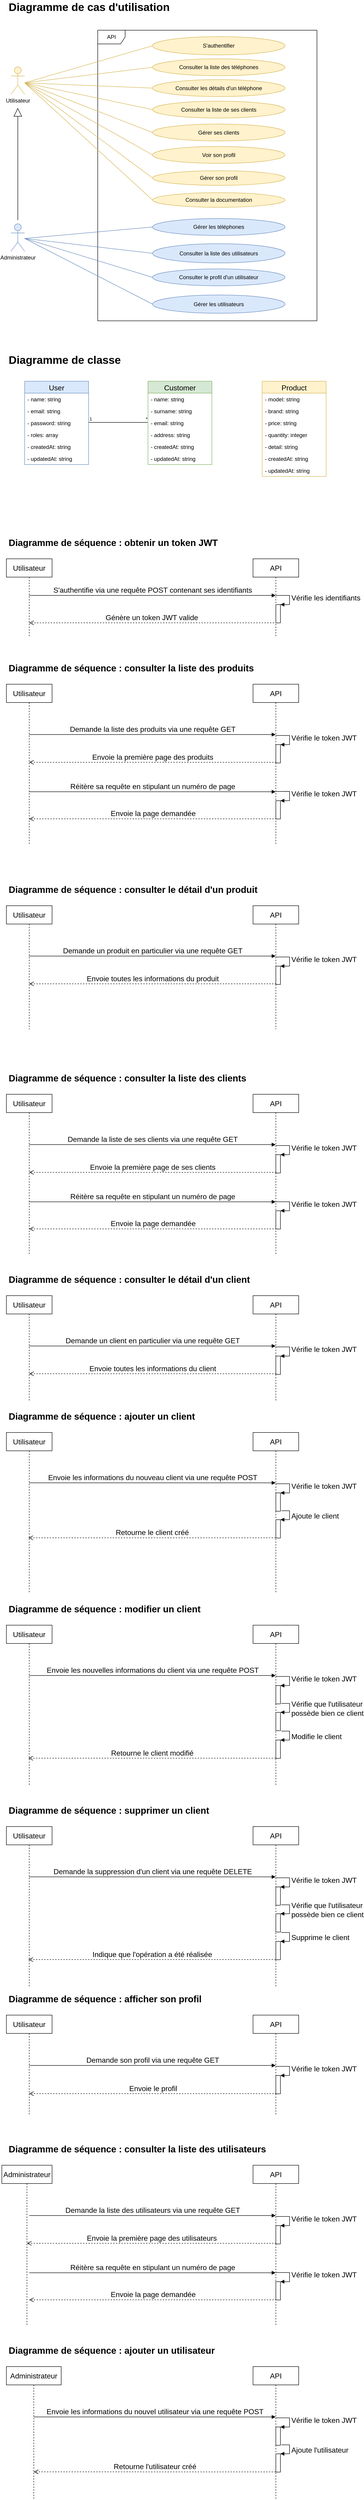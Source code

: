 <mxfile pages="1" version="11.2.5" type="device"><diagram id="GH7h3XxggNZ3jGu8rp9e" name="Page-1"><mxGraphModel dx="1038" dy="577" grid="1" gridSize="10" guides="1" tooltips="1" connect="1" arrows="1" fold="1" page="1" pageScale="1" pageWidth="827" pageHeight="1169" math="0" shadow="0"><root><mxCell id="0"/><mxCell id="1" parent="0"/><mxCell id="qzhswsMi0WDaQu0iYe4c-1" value="API" style="shape=umlFrame;whiteSpace=wrap;html=1;" parent="1" vertex="1"><mxGeometry x="240" y="85" width="480" height="635" as="geometry"/></mxCell><mxCell id="qzhswsMi0WDaQu0iYe4c-20" style="rounded=0;orthogonalLoop=1;jettySize=auto;html=1;entryX=0;entryY=0.5;entryDx=0;entryDy=0;endArrow=none;endFill=0;fillColor=#fff2cc;strokeColor=#d6b656;" parent="1" target="qzhswsMi0WDaQu0iYe4c-3" edge="1"><mxGeometry relative="1" as="geometry"><mxPoint x="190" y="185" as="targetPoint"/><mxPoint x="80" y="200" as="sourcePoint"/></mxGeometry></mxCell><mxCell id="qzhswsMi0WDaQu0iYe4c-2" value="Utilisateur" style="shape=umlActor;verticalLabelPosition=bottom;labelBackgroundColor=#ffffff;verticalAlign=top;html=1;fillColor=#fff2cc;strokeColor=#d6b656;" parent="1" vertex="1"><mxGeometry x="50" y="165" width="30" height="60" as="geometry"/></mxCell><mxCell id="qzhswsMi0WDaQu0iYe4c-3" value="Consulter la liste des téléphones" style="ellipse;whiteSpace=wrap;html=1;fillColor=#fff2cc;strokeColor=#d6b656;" parent="1" vertex="1"><mxGeometry x="360" y="147.5" width="290" height="37" as="geometry"/></mxCell><mxCell id="qzhswsMi0WDaQu0iYe4c-6" value="Consulter les détails d'un téléphone" style="ellipse;whiteSpace=wrap;html=1;fillColor=#fff2cc;strokeColor=#d6b656;" parent="1" vertex="1"><mxGeometry x="360" y="193" width="290" height="37" as="geometry"/></mxCell><mxCell id="qzhswsMi0WDaQu0iYe4c-7" value="Consulter la liste de ses clients" style="ellipse;whiteSpace=wrap;html=1;fillColor=#fff2cc;strokeColor=#d6b656;" parent="1" vertex="1"><mxGeometry x="360" y="240" width="290" height="37" as="geometry"/></mxCell><mxCell id="qzhswsMi0WDaQu0iYe4c-8" value="Gérer ses clients" style="ellipse;whiteSpace=wrap;html=1;fillColor=#fff2cc;strokeColor=#d6b656;" parent="1" vertex="1"><mxGeometry x="360" y="290" width="290" height="37" as="geometry"/></mxCell><mxCell id="qzhswsMi0WDaQu0iYe4c-11" value="Administrateur" style="shape=umlActor;verticalLabelPosition=bottom;labelBackgroundColor=#ffffff;verticalAlign=top;html=1;fillColor=#dae8fc;strokeColor=#6c8ebf;" parent="1" vertex="1"><mxGeometry x="50" y="508" width="30" height="60" as="geometry"/></mxCell><mxCell id="qzhswsMi0WDaQu0iYe4c-13" value="Consulter la liste des utilisateurs" style="ellipse;whiteSpace=wrap;html=1;fillColor=#dae8fc;strokeColor=#6c8ebf;" parent="1" vertex="1"><mxGeometry x="360" y="551.5" width="290" height="42" as="geometry"/></mxCell><mxCell id="qzhswsMi0WDaQu0iYe4c-14" value="Gérer les téléphones" style="ellipse;whiteSpace=wrap;html=1;fillColor=#dae8fc;strokeColor=#6c8ebf;" parent="1" vertex="1"><mxGeometry x="360" y="496.5" width="290" height="37" as="geometry"/></mxCell><mxCell id="qzhswsMi0WDaQu0iYe4c-15" value="&lt;div&gt;&lt;br&gt;&lt;/div&gt;" style="endArrow=block;endSize=16;endFill=0;html=1;" parent="1" edge="1"><mxGeometry width="160" relative="1" as="geometry"><mxPoint x="65" y="500" as="sourcePoint"/><mxPoint x="65" y="255" as="targetPoint"/></mxGeometry></mxCell><mxCell id="qzhswsMi0WDaQu0iYe4c-16" value="Gérer les utilisateurs" style="ellipse;whiteSpace=wrap;html=1;fillColor=#dae8fc;strokeColor=#6c8ebf;" parent="1" vertex="1"><mxGeometry x="360" y="663.5" width="290" height="40" as="geometry"/></mxCell><mxCell id="qzhswsMi0WDaQu0iYe4c-17" value="Consulter la documentation" style="ellipse;whiteSpace=wrap;html=1;fillColor=#fff2cc;strokeColor=#d6b656;" parent="1" vertex="1"><mxGeometry x="360" y="440" width="290" height="32" as="geometry"/></mxCell><mxCell id="qzhswsMi0WDaQu0iYe4c-18" value="Voir son profil" style="ellipse;whiteSpace=wrap;html=1;fillColor=#fff2cc;strokeColor=#d6b656;" parent="1" vertex="1"><mxGeometry x="360" y="339" width="290" height="37" as="geometry"/></mxCell><mxCell id="qzhswsMi0WDaQu0iYe4c-19" value="Consulter le profil d'un utilisateur" style="ellipse;whiteSpace=wrap;html=1;fillColor=#dae8fc;strokeColor=#6c8ebf;" parent="1" vertex="1"><mxGeometry x="360" y="606.5" width="290" height="37" as="geometry"/></mxCell><mxCell id="qzhswsMi0WDaQu0iYe4c-21" style="rounded=0;orthogonalLoop=1;jettySize=auto;html=1;entryX=0;entryY=0.5;entryDx=0;entryDy=0;endArrow=none;endFill=0;fillColor=#fff2cc;strokeColor=#d6b656;" parent="1" target="qzhswsMi0WDaQu0iYe4c-6" edge="1"><mxGeometry relative="1" as="geometry"><mxPoint x="370" y="150" as="targetPoint"/><mxPoint x="80" y="200" as="sourcePoint"/></mxGeometry></mxCell><mxCell id="qzhswsMi0WDaQu0iYe4c-22" style="rounded=0;orthogonalLoop=1;jettySize=auto;html=1;entryX=0;entryY=0.5;entryDx=0;entryDy=0;endArrow=none;endFill=0;fillColor=#fff2cc;strokeColor=#d6b656;" parent="1" target="qzhswsMi0WDaQu0iYe4c-7" edge="1"><mxGeometry relative="1" as="geometry"><mxPoint x="380" y="160" as="targetPoint"/><mxPoint x="80" y="200" as="sourcePoint"/></mxGeometry></mxCell><mxCell id="qzhswsMi0WDaQu0iYe4c-23" style="rounded=0;orthogonalLoop=1;jettySize=auto;html=1;entryX=0;entryY=0.5;entryDx=0;entryDy=0;endArrow=none;endFill=0;fillColor=#fff2cc;strokeColor=#d6b656;" parent="1" target="qzhswsMi0WDaQu0iYe4c-8" edge="1"><mxGeometry relative="1" as="geometry"><mxPoint x="390" y="170" as="targetPoint"/><mxPoint x="80" y="200" as="sourcePoint"/></mxGeometry></mxCell><mxCell id="qzhswsMi0WDaQu0iYe4c-24" style="rounded=0;orthogonalLoop=1;jettySize=auto;html=1;entryX=0;entryY=0.5;entryDx=0;entryDy=0;endArrow=none;endFill=0;fillColor=#fff2cc;strokeColor=#d6b656;" parent="1" target="qzhswsMi0WDaQu0iYe4c-18" edge="1"><mxGeometry relative="1" as="geometry"><mxPoint x="400" y="180" as="targetPoint"/><mxPoint x="80" y="200" as="sourcePoint"/></mxGeometry></mxCell><mxCell id="qzhswsMi0WDaQu0iYe4c-25" style="rounded=0;orthogonalLoop=1;jettySize=auto;html=1;entryX=0;entryY=0.5;entryDx=0;entryDy=0;endArrow=none;endFill=0;fillColor=#fff2cc;strokeColor=#d6b656;" parent="1" target="qzhswsMi0WDaQu0iYe4c-17" edge="1"><mxGeometry relative="1" as="geometry"><mxPoint x="410" y="190" as="targetPoint"/><mxPoint x="80" y="200" as="sourcePoint"/></mxGeometry></mxCell><mxCell id="qzhswsMi0WDaQu0iYe4c-26" style="rounded=0;orthogonalLoop=1;jettySize=auto;html=1;entryX=0;entryY=0.5;entryDx=0;entryDy=0;endArrow=none;endFill=0;fillColor=#dae8fc;strokeColor=#6c8ebf;" parent="1" target="qzhswsMi0WDaQu0iYe4c-14" edge="1"><mxGeometry relative="1" as="geometry"><mxPoint x="420" y="200" as="targetPoint"/><mxPoint x="80" y="540" as="sourcePoint"/></mxGeometry></mxCell><mxCell id="qzhswsMi0WDaQu0iYe4c-27" style="rounded=0;orthogonalLoop=1;jettySize=auto;html=1;entryX=0;entryY=0.5;entryDx=0;entryDy=0;endArrow=none;endFill=0;fillColor=#dae8fc;strokeColor=#6c8ebf;" parent="1" target="qzhswsMi0WDaQu0iYe4c-13" edge="1"><mxGeometry relative="1" as="geometry"><mxPoint x="370" y="460" as="targetPoint"/><mxPoint x="80" y="540" as="sourcePoint"/></mxGeometry></mxCell><mxCell id="qzhswsMi0WDaQu0iYe4c-28" style="rounded=0;orthogonalLoop=1;jettySize=auto;html=1;entryX=0;entryY=0.5;entryDx=0;entryDy=0;endArrow=none;endFill=0;fillColor=#dae8fc;strokeColor=#6c8ebf;" parent="1" target="qzhswsMi0WDaQu0iYe4c-19" edge="1"><mxGeometry relative="1" as="geometry"><mxPoint x="380" y="470" as="targetPoint"/><mxPoint x="80" y="540" as="sourcePoint"/></mxGeometry></mxCell><mxCell id="qzhswsMi0WDaQu0iYe4c-29" style="rounded=0;orthogonalLoop=1;jettySize=auto;html=1;entryX=0;entryY=0.5;entryDx=0;entryDy=0;endArrow=none;endFill=0;fillColor=#dae8fc;strokeColor=#6c8ebf;" parent="1" target="qzhswsMi0WDaQu0iYe4c-16" edge="1"><mxGeometry relative="1" as="geometry"><mxPoint x="390" y="480" as="targetPoint"/><mxPoint x="80" y="540" as="sourcePoint"/></mxGeometry></mxCell><mxCell id="qzhswsMi0WDaQu0iYe4c-30" value="Diagramme de cas d'utilisation" style="text;align=left;fontStyle=1;verticalAlign=middle;spacingLeft=3;spacingRight=3;strokeColor=none;rotatable=0;points=[[0,0.5],[1,0.5]];portConstraint=eastwest;fontSize=24;" parent="1" vertex="1"><mxGeometry x="40" y="19" width="540" height="26" as="geometry"/></mxCell><mxCell id="qzhswsMi0WDaQu0iYe4c-31" value="Diagramme de classe" style="text;align=left;fontStyle=1;verticalAlign=middle;spacingLeft=3;spacingRight=3;strokeColor=none;rotatable=0;points=[[0,0.5],[1,0.5]];portConstraint=eastwest;fontSize=24;" parent="1" vertex="1"><mxGeometry x="40" y="790" width="540" height="26" as="geometry"/></mxCell><mxCell id="qzhswsMi0WDaQu0iYe4c-32" value="User" style="swimlane;fontStyle=0;childLayout=stackLayout;horizontal=1;startSize=26;fillColor=#dae8fc;horizontalStack=0;resizeParent=1;resizeParentMax=0;resizeLast=0;collapsible=1;marginBottom=0;fontSize=16;align=center;strokeColor=#6c8ebf;" parent="1" vertex="1"><mxGeometry x="80" y="852" width="140" height="182" as="geometry"/></mxCell><mxCell id="qzhswsMi0WDaQu0iYe4c-33" value="- name: string" style="text;strokeColor=none;fillColor=none;align=left;verticalAlign=top;spacingLeft=4;spacingRight=4;overflow=hidden;rotatable=0;points=[[0,0.5],[1,0.5]];portConstraint=eastwest;" parent="qzhswsMi0WDaQu0iYe4c-32" vertex="1"><mxGeometry y="26" width="140" height="26" as="geometry"/></mxCell><mxCell id="qzhswsMi0WDaQu0iYe4c-34" value="- email: string" style="text;strokeColor=none;fillColor=none;align=left;verticalAlign=top;spacingLeft=4;spacingRight=4;overflow=hidden;rotatable=0;points=[[0,0.5],[1,0.5]];portConstraint=eastwest;" parent="qzhswsMi0WDaQu0iYe4c-32" vertex="1"><mxGeometry y="52" width="140" height="26" as="geometry"/></mxCell><mxCell id="qzhswsMi0WDaQu0iYe4c-35" value="- password: string" style="text;strokeColor=none;fillColor=none;align=left;verticalAlign=top;spacingLeft=4;spacingRight=4;overflow=hidden;rotatable=0;points=[[0,0.5],[1,0.5]];portConstraint=eastwest;" parent="qzhswsMi0WDaQu0iYe4c-32" vertex="1"><mxGeometry y="78" width="140" height="26" as="geometry"/></mxCell><mxCell id="qzhswsMi0WDaQu0iYe4c-37" value="- roles: array" style="text;strokeColor=none;fillColor=none;align=left;verticalAlign=top;spacingLeft=4;spacingRight=4;overflow=hidden;rotatable=0;points=[[0,0.5],[1,0.5]];portConstraint=eastwest;" parent="qzhswsMi0WDaQu0iYe4c-32" vertex="1"><mxGeometry y="104" width="140" height="26" as="geometry"/></mxCell><mxCell id="qzhswsMi0WDaQu0iYe4c-40" value="- createdAt: string" style="text;strokeColor=none;fillColor=none;align=left;verticalAlign=top;spacingLeft=4;spacingRight=4;overflow=hidden;rotatable=0;points=[[0,0.5],[1,0.5]];portConstraint=eastwest;" parent="qzhswsMi0WDaQu0iYe4c-32" vertex="1"><mxGeometry y="130" width="140" height="26" as="geometry"/></mxCell><mxCell id="qzhswsMi0WDaQu0iYe4c-38" value="- updatedAt: string" style="text;strokeColor=none;fillColor=none;align=left;verticalAlign=top;spacingLeft=4;spacingRight=4;overflow=hidden;rotatable=0;points=[[0,0.5],[1,0.5]];portConstraint=eastwest;" parent="qzhswsMi0WDaQu0iYe4c-32" vertex="1"><mxGeometry y="156" width="140" height="26" as="geometry"/></mxCell><mxCell id="qzhswsMi0WDaQu0iYe4c-41" value="Product" style="swimlane;fontStyle=0;childLayout=stackLayout;horizontal=1;startSize=26;fillColor=#fff2cc;horizontalStack=0;resizeParent=1;resizeParentMax=0;resizeLast=0;collapsible=1;marginBottom=0;fontSize=16;align=center;strokeColor=#d6b656;" parent="1" vertex="1"><mxGeometry x="600" y="852" width="140" height="208" as="geometry"/></mxCell><mxCell id="qzhswsMi0WDaQu0iYe4c-42" value="- model: string" style="text;strokeColor=none;fillColor=none;align=left;verticalAlign=top;spacingLeft=4;spacingRight=4;overflow=hidden;rotatable=0;points=[[0,0.5],[1,0.5]];portConstraint=eastwest;" parent="qzhswsMi0WDaQu0iYe4c-41" vertex="1"><mxGeometry y="26" width="140" height="26" as="geometry"/></mxCell><mxCell id="qzhswsMi0WDaQu0iYe4c-43" value="- brand: string" style="text;strokeColor=none;fillColor=none;align=left;verticalAlign=top;spacingLeft=4;spacingRight=4;overflow=hidden;rotatable=0;points=[[0,0.5],[1,0.5]];portConstraint=eastwest;" parent="qzhswsMi0WDaQu0iYe4c-41" vertex="1"><mxGeometry y="52" width="140" height="26" as="geometry"/></mxCell><mxCell id="qzhswsMi0WDaQu0iYe4c-44" value="- price: string" style="text;strokeColor=none;fillColor=none;align=left;verticalAlign=top;spacingLeft=4;spacingRight=4;overflow=hidden;rotatable=0;points=[[0,0.5],[1,0.5]];portConstraint=eastwest;" parent="qzhswsMi0WDaQu0iYe4c-41" vertex="1"><mxGeometry y="78" width="140" height="26" as="geometry"/></mxCell><mxCell id="qzhswsMi0WDaQu0iYe4c-45" value="- quantity: integer" style="text;strokeColor=none;fillColor=none;align=left;verticalAlign=top;spacingLeft=4;spacingRight=4;overflow=hidden;rotatable=0;points=[[0,0.5],[1,0.5]];portConstraint=eastwest;" parent="qzhswsMi0WDaQu0iYe4c-41" vertex="1"><mxGeometry y="104" width="140" height="26" as="geometry"/></mxCell><mxCell id="qzhswsMi0WDaQu0iYe4c-46" value="- detail: string" style="text;strokeColor=none;fillColor=none;align=left;verticalAlign=top;spacingLeft=4;spacingRight=4;overflow=hidden;rotatable=0;points=[[0,0.5],[1,0.5]];portConstraint=eastwest;" parent="qzhswsMi0WDaQu0iYe4c-41" vertex="1"><mxGeometry y="130" width="140" height="26" as="geometry"/></mxCell><mxCell id="qzhswsMi0WDaQu0iYe4c-47" value="- createdAt: string" style="text;strokeColor=none;fillColor=none;align=left;verticalAlign=top;spacingLeft=4;spacingRight=4;overflow=hidden;rotatable=0;points=[[0,0.5],[1,0.5]];portConstraint=eastwest;" parent="qzhswsMi0WDaQu0iYe4c-41" vertex="1"><mxGeometry y="156" width="140" height="26" as="geometry"/></mxCell><mxCell id="qzhswsMi0WDaQu0iYe4c-48" value="- updatedAt: string" style="text;strokeColor=none;fillColor=none;align=left;verticalAlign=top;spacingLeft=4;spacingRight=4;overflow=hidden;rotatable=0;points=[[0,0.5],[1,0.5]];portConstraint=eastwest;" parent="qzhswsMi0WDaQu0iYe4c-41" vertex="1"><mxGeometry y="182" width="140" height="26" as="geometry"/></mxCell><mxCell id="qzhswsMi0WDaQu0iYe4c-49" value="Customer" style="swimlane;fontStyle=0;childLayout=stackLayout;horizontal=1;startSize=26;fillColor=#d5e8d4;horizontalStack=0;resizeParent=1;resizeParentMax=0;resizeLast=0;collapsible=1;marginBottom=0;fontSize=16;align=center;strokeColor=#82b366;" parent="1" vertex="1"><mxGeometry x="350" y="852" width="140" height="182" as="geometry"/></mxCell><mxCell id="qzhswsMi0WDaQu0iYe4c-50" value="- name: string" style="text;strokeColor=none;fillColor=none;align=left;verticalAlign=top;spacingLeft=4;spacingRight=4;overflow=hidden;rotatable=0;points=[[0,0.5],[1,0.5]];portConstraint=eastwest;" parent="qzhswsMi0WDaQu0iYe4c-49" vertex="1"><mxGeometry y="26" width="140" height="26" as="geometry"/></mxCell><mxCell id="qzhswsMi0WDaQu0iYe4c-51" value="- surname: string" style="text;strokeColor=none;fillColor=none;align=left;verticalAlign=top;spacingLeft=4;spacingRight=4;overflow=hidden;rotatable=0;points=[[0,0.5],[1,0.5]];portConstraint=eastwest;" parent="qzhswsMi0WDaQu0iYe4c-49" vertex="1"><mxGeometry y="52" width="140" height="26" as="geometry"/></mxCell><mxCell id="qzhswsMi0WDaQu0iYe4c-52" value="- email: string" style="text;strokeColor=none;fillColor=none;align=left;verticalAlign=top;spacingLeft=4;spacingRight=4;overflow=hidden;rotatable=0;points=[[0,0.5],[1,0.5]];portConstraint=eastwest;" parent="qzhswsMi0WDaQu0iYe4c-49" vertex="1"><mxGeometry y="78" width="140" height="26" as="geometry"/></mxCell><mxCell id="qzhswsMi0WDaQu0iYe4c-53" value="- address: string" style="text;strokeColor=none;fillColor=none;align=left;verticalAlign=top;spacingLeft=4;spacingRight=4;overflow=hidden;rotatable=0;points=[[0,0.5],[1,0.5]];portConstraint=eastwest;" parent="qzhswsMi0WDaQu0iYe4c-49" vertex="1"><mxGeometry y="104" width="140" height="26" as="geometry"/></mxCell><mxCell id="qzhswsMi0WDaQu0iYe4c-55" value="- createdAt: string" style="text;strokeColor=none;fillColor=none;align=left;verticalAlign=top;spacingLeft=4;spacingRight=4;overflow=hidden;rotatable=0;points=[[0,0.5],[1,0.5]];portConstraint=eastwest;" parent="qzhswsMi0WDaQu0iYe4c-49" vertex="1"><mxGeometry y="130" width="140" height="26" as="geometry"/></mxCell><mxCell id="qzhswsMi0WDaQu0iYe4c-56" value="- updatedAt: string" style="text;strokeColor=none;fillColor=none;align=left;verticalAlign=top;spacingLeft=4;spacingRight=4;overflow=hidden;rotatable=0;points=[[0,0.5],[1,0.5]];portConstraint=eastwest;" parent="qzhswsMi0WDaQu0iYe4c-49" vertex="1"><mxGeometry y="156" width="140" height="26" as="geometry"/></mxCell><mxCell id="qzhswsMi0WDaQu0iYe4c-57" value="" style="endArrow=none;html=1;edgeStyle=orthogonalEdgeStyle;fontSize=16;" parent="1" edge="1"><mxGeometry relative="1" as="geometry"><mxPoint x="220" y="942" as="sourcePoint"/><mxPoint x="349" y="942" as="targetPoint"/><Array as="points"><mxPoint x="330" y="942"/><mxPoint x="330" y="942"/></Array></mxGeometry></mxCell><mxCell id="qzhswsMi0WDaQu0iYe4c-58" value="1" style="resizable=0;html=1;align=left;verticalAlign=bottom;labelBackgroundColor=#ffffff;fontSize=10;" parent="qzhswsMi0WDaQu0iYe4c-57" connectable="0" vertex="1"><mxGeometry x="-1" relative="1" as="geometry"/></mxCell><mxCell id="qzhswsMi0WDaQu0iYe4c-59" value="*" style="resizable=0;html=1;align=right;verticalAlign=bottom;labelBackgroundColor=#ffffff;fontSize=10;" parent="qzhswsMi0WDaQu0iYe4c-57" connectable="0" vertex="1"><mxGeometry x="1" relative="1" as="geometry"/></mxCell><mxCell id="qzhswsMi0WDaQu0iYe4c-63" value="Diagramme de séquence : consulter la liste des produits" style="text;align=left;fontStyle=1;verticalAlign=middle;spacingLeft=3;spacingRight=3;strokeColor=none;rotatable=0;points=[[0,0.5],[1,0.5]];portConstraint=eastwest;fontSize=20;" parent="1" vertex="1"><mxGeometry x="40" y="1464" width="540" height="26" as="geometry"/></mxCell><mxCell id="qzhswsMi0WDaQu0iYe4c-64" value="Utilisateur" style="shape=umlLifeline;perimeter=lifelinePerimeter;whiteSpace=wrap;html=1;container=1;collapsible=0;recursiveResize=0;outlineConnect=0;fontSize=16;align=center;" parent="1" vertex="1"><mxGeometry x="40" y="1514" width="100" height="352" as="geometry"/></mxCell><mxCell id="qzhswsMi0WDaQu0iYe4c-68" value="Demande la liste des produits via une requête GET" style="html=1;verticalAlign=bottom;endArrow=block;fontSize=16;" parent="qzhswsMi0WDaQu0iYe4c-64" target="qzhswsMi0WDaQu0iYe4c-65" edge="1"><mxGeometry width="80" relative="1" as="geometry"><mxPoint x="50" y="110" as="sourcePoint"/><mxPoint x="130" y="110" as="targetPoint"/></mxGeometry></mxCell><mxCell id="qzhswsMi0WDaQu0iYe4c-65" value="API" style="shape=umlLifeline;perimeter=lifelinePerimeter;whiteSpace=wrap;html=1;container=1;collapsible=0;recursiveResize=0;outlineConnect=0;fontSize=16;align=center;" parent="1" vertex="1"><mxGeometry x="580" y="1514" width="100" height="352" as="geometry"/></mxCell><mxCell id="qzhswsMi0WDaQu0iYe4c-83" value="" style="html=1;points=[];perimeter=orthogonalPerimeter;fontSize=16;align=center;" parent="qzhswsMi0WDaQu0iYe4c-65" vertex="1"><mxGeometry x="50" y="132" width="10" height="40" as="geometry"/></mxCell><mxCell id="qzhswsMi0WDaQu0iYe4c-84" value="Vérifie le token JWT" style="edgeStyle=orthogonalEdgeStyle;html=1;align=left;spacingLeft=2;endArrow=block;rounded=0;entryX=1;entryY=0;fontSize=16;" parent="qzhswsMi0WDaQu0iYe4c-65" target="qzhswsMi0WDaQu0iYe4c-83" edge="1"><mxGeometry relative="1" as="geometry"><mxPoint x="50" y="112" as="sourcePoint"/><Array as="points"><mxPoint x="80" y="112"/></Array></mxGeometry></mxCell><mxCell id="qzhswsMi0WDaQu0iYe4c-69" value="S'authentifier" style="ellipse;whiteSpace=wrap;html=1;fillColor=#fff2cc;strokeColor=#d6b656;" parent="1" vertex="1"><mxGeometry x="360" y="99" width="290" height="40" as="geometry"/></mxCell><mxCell id="qzhswsMi0WDaQu0iYe4c-70" style="rounded=0;orthogonalLoop=1;jettySize=auto;html=1;entryX=0;entryY=0.5;entryDx=0;entryDy=0;endArrow=none;endFill=0;fillColor=#fff2cc;strokeColor=#d6b656;" parent="1" target="qzhswsMi0WDaQu0iYe4c-69" edge="1"><mxGeometry relative="1" as="geometry"><mxPoint x="370" y="168.0" as="targetPoint"/><mxPoint x="80" y="200" as="sourcePoint"/></mxGeometry></mxCell><mxCell id="qzhswsMi0WDaQu0iYe4c-71" value="Diagramme de séquence : obtenir un token JWT" style="text;align=left;fontStyle=1;verticalAlign=middle;spacingLeft=3;spacingRight=3;strokeColor=none;rotatable=0;points=[[0,0.5],[1,0.5]];portConstraint=eastwest;fontSize=20;" parent="1" vertex="1"><mxGeometry x="40" y="1190" width="540" height="26" as="geometry"/></mxCell><mxCell id="qzhswsMi0WDaQu0iYe4c-72" value="Utilisateur" style="shape=umlLifeline;perimeter=lifelinePerimeter;whiteSpace=wrap;html=1;container=1;collapsible=0;recursiveResize=0;outlineConnect=0;fontSize=16;align=center;" parent="1" vertex="1"><mxGeometry x="40" y="1240" width="100" height="170" as="geometry"/></mxCell><mxCell id="qzhswsMi0WDaQu0iYe4c-74" value="API" style="shape=umlLifeline;perimeter=lifelinePerimeter;whiteSpace=wrap;html=1;container=1;collapsible=0;recursiveResize=0;outlineConnect=0;fontSize=16;align=center;" parent="1" vertex="1"><mxGeometry x="580" y="1240" width="100" height="170" as="geometry"/></mxCell><mxCell id="qzhswsMi0WDaQu0iYe4c-79" value="" style="html=1;points=[];perimeter=orthogonalPerimeter;fontSize=16;align=center;" parent="qzhswsMi0WDaQu0iYe4c-74" vertex="1"><mxGeometry x="50" y="100" width="10" height="40" as="geometry"/></mxCell><mxCell id="qzhswsMi0WDaQu0iYe4c-80" value="Vérifie les identifiants" style="edgeStyle=orthogonalEdgeStyle;html=1;align=left;spacingLeft=2;endArrow=block;rounded=0;entryX=1;entryY=0;fontSize=16;" parent="qzhswsMi0WDaQu0iYe4c-74" target="qzhswsMi0WDaQu0iYe4c-79" edge="1"><mxGeometry relative="1" as="geometry"><mxPoint x="50" y="80" as="sourcePoint"/><Array as="points"><mxPoint x="80" y="80"/></Array></mxGeometry></mxCell><mxCell id="qzhswsMi0WDaQu0iYe4c-73" value="S'authentifie via une requête POST contenant ses identifiants" style="html=1;verticalAlign=bottom;endArrow=block;fontSize=16;" parent="1" source="qzhswsMi0WDaQu0iYe4c-72" target="qzhswsMi0WDaQu0iYe4c-74" edge="1"><mxGeometry width="80" relative="1" as="geometry"><mxPoint x="90" y="1350" as="sourcePoint"/><mxPoint x="170" y="1350" as="targetPoint"/><Array as="points"><mxPoint x="170" y="1320"/></Array></mxGeometry></mxCell><mxCell id="qzhswsMi0WDaQu0iYe4c-81" value="Génère un token JWT valide" style="html=1;verticalAlign=bottom;endArrow=open;dashed=1;endSize=8;fontSize=16;exitX=-0.394;exitY=0.996;exitDx=0;exitDy=0;exitPerimeter=0;" parent="1" source="qzhswsMi0WDaQu0iYe4c-79" target="qzhswsMi0WDaQu0iYe4c-72" edge="1"><mxGeometry relative="1" as="geometry"><mxPoint x="170" y="1360" as="sourcePoint"/><mxPoint x="90" y="1360" as="targetPoint"/></mxGeometry></mxCell><mxCell id="qzhswsMi0WDaQu0iYe4c-85" value="Envoie la première page des produits" style="html=1;verticalAlign=bottom;endArrow=open;dashed=1;endSize=8;fontSize=16;exitX=0.076;exitY=0.966;exitDx=0;exitDy=0;exitPerimeter=0;" parent="1" source="qzhswsMi0WDaQu0iYe4c-83" target="qzhswsMi0WDaQu0iYe4c-64" edge="1"><mxGeometry relative="1" as="geometry"><mxPoint x="170" y="1696" as="sourcePoint"/><mxPoint x="90" y="1696" as="targetPoint"/></mxGeometry></mxCell><mxCell id="qzhswsMi0WDaQu0iYe4c-86" value="Réitère sa requête en stipulant un numéro de page" style="html=1;verticalAlign=bottom;endArrow=block;fontSize=16;" parent="1" edge="1"><mxGeometry width="80" relative="1" as="geometry"><mxPoint x="90" y="1749" as="sourcePoint"/><mxPoint x="629.5" y="1749" as="targetPoint"/></mxGeometry></mxCell><mxCell id="qzhswsMi0WDaQu0iYe4c-87" value="" style="html=1;points=[];perimeter=orthogonalPerimeter;fontSize=16;align=center;" parent="1" vertex="1"><mxGeometry x="630" y="1768.5" width="10" height="40" as="geometry"/></mxCell><mxCell id="qzhswsMi0WDaQu0iYe4c-88" value="Vérifie le token JWT" style="edgeStyle=orthogonalEdgeStyle;html=1;align=left;spacingLeft=2;endArrow=block;rounded=0;entryX=1;entryY=0;fontSize=16;" parent="1" target="qzhswsMi0WDaQu0iYe4c-87" edge="1"><mxGeometry relative="1" as="geometry"><mxPoint x="629.588" y="1748.324" as="sourcePoint"/><Array as="points"><mxPoint x="660" y="1748.5"/></Array></mxGeometry></mxCell><mxCell id="qzhswsMi0WDaQu0iYe4c-89" value="Envoie la page demandée" style="html=1;verticalAlign=bottom;endArrow=open;dashed=1;endSize=8;fontSize=16;exitX=0.076;exitY=0.966;exitDx=0;exitDy=0;exitPerimeter=0;" parent="1" edge="1"><mxGeometry relative="1" as="geometry"><mxPoint x="631.26" y="1808.14" as="sourcePoint"/><mxPoint x="89.824" y="1808.14" as="targetPoint"/></mxGeometry></mxCell><mxCell id="qzhswsMi0WDaQu0iYe4c-90" value="Diagramme de séquence : consulter le détail d'un produit" style="text;align=left;fontStyle=1;verticalAlign=middle;spacingLeft=3;spacingRight=3;strokeColor=none;rotatable=0;points=[[0,0.5],[1,0.5]];portConstraint=eastwest;fontSize=20;" parent="1" vertex="1"><mxGeometry x="40" y="1948" width="540" height="26" as="geometry"/></mxCell><mxCell id="qzhswsMi0WDaQu0iYe4c-91" value="Utilisateur" style="shape=umlLifeline;perimeter=lifelinePerimeter;whiteSpace=wrap;html=1;container=1;collapsible=0;recursiveResize=0;outlineConnect=0;fontSize=16;align=center;" parent="1" vertex="1"><mxGeometry x="40" y="1998" width="100" height="270" as="geometry"/></mxCell><mxCell id="qzhswsMi0WDaQu0iYe4c-92" value="Demande un produit en particulier via une requête GET" style="html=1;verticalAlign=bottom;endArrow=block;fontSize=16;" parent="qzhswsMi0WDaQu0iYe4c-91" target="qzhswsMi0WDaQu0iYe4c-93" edge="1"><mxGeometry width="80" relative="1" as="geometry"><mxPoint x="50" y="110" as="sourcePoint"/><mxPoint x="130" y="110" as="targetPoint"/></mxGeometry></mxCell><mxCell id="qzhswsMi0WDaQu0iYe4c-93" value="API" style="shape=umlLifeline;perimeter=lifelinePerimeter;whiteSpace=wrap;html=1;container=1;collapsible=0;recursiveResize=0;outlineConnect=0;fontSize=16;align=center;" parent="1" vertex="1"><mxGeometry x="580" y="1998" width="100" height="270" as="geometry"/></mxCell><mxCell id="qzhswsMi0WDaQu0iYe4c-94" value="" style="html=1;points=[];perimeter=orthogonalPerimeter;fontSize=16;align=center;" parent="qzhswsMi0WDaQu0iYe4c-93" vertex="1"><mxGeometry x="50" y="132" width="10" height="40" as="geometry"/></mxCell><mxCell id="qzhswsMi0WDaQu0iYe4c-95" value="Vérifie le token JWT" style="edgeStyle=orthogonalEdgeStyle;html=1;align=left;spacingLeft=2;endArrow=block;rounded=0;entryX=1;entryY=0;fontSize=16;" parent="qzhswsMi0WDaQu0iYe4c-93" target="qzhswsMi0WDaQu0iYe4c-94" edge="1"><mxGeometry relative="1" as="geometry"><mxPoint x="50" y="112" as="sourcePoint"/><Array as="points"><mxPoint x="80" y="112"/></Array></mxGeometry></mxCell><mxCell id="qzhswsMi0WDaQu0iYe4c-96" value="Envoie toutes les informations du produit" style="html=1;verticalAlign=bottom;endArrow=open;dashed=1;endSize=8;fontSize=16;exitX=0.076;exitY=0.966;exitDx=0;exitDy=0;exitPerimeter=0;" parent="1" source="qzhswsMi0WDaQu0iYe4c-94" target="qzhswsMi0WDaQu0iYe4c-91" edge="1"><mxGeometry relative="1" as="geometry"><mxPoint x="170" y="2180" as="sourcePoint"/><mxPoint x="90" y="2180" as="targetPoint"/></mxGeometry></mxCell><mxCell id="qzhswsMi0WDaQu0iYe4c-101" value="Diagramme de séquence : consulter la liste des clients" style="text;align=left;fontStyle=1;verticalAlign=middle;spacingLeft=3;spacingRight=3;strokeColor=none;rotatable=0;points=[[0,0.5],[1,0.5]];portConstraint=eastwest;fontSize=20;" parent="1" vertex="1"><mxGeometry x="40" y="2360" width="540" height="26" as="geometry"/></mxCell><mxCell id="qzhswsMi0WDaQu0iYe4c-102" value="Utilisateur" style="shape=umlLifeline;perimeter=lifelinePerimeter;whiteSpace=wrap;html=1;container=1;collapsible=0;recursiveResize=0;outlineConnect=0;fontSize=16;align=center;" parent="1" vertex="1"><mxGeometry x="40" y="2410" width="100" height="352" as="geometry"/></mxCell><mxCell id="qzhswsMi0WDaQu0iYe4c-103" value="Demande la liste de ses clients via une requête GET" style="html=1;verticalAlign=bottom;endArrow=block;fontSize=16;" parent="qzhswsMi0WDaQu0iYe4c-102" target="qzhswsMi0WDaQu0iYe4c-104" edge="1"><mxGeometry width="80" relative="1" as="geometry"><mxPoint x="50" y="110" as="sourcePoint"/><mxPoint x="130" y="110" as="targetPoint"/></mxGeometry></mxCell><mxCell id="qzhswsMi0WDaQu0iYe4c-104" value="API" style="shape=umlLifeline;perimeter=lifelinePerimeter;whiteSpace=wrap;html=1;container=1;collapsible=0;recursiveResize=0;outlineConnect=0;fontSize=16;align=center;" parent="1" vertex="1"><mxGeometry x="580" y="2410" width="100" height="352" as="geometry"/></mxCell><mxCell id="qzhswsMi0WDaQu0iYe4c-105" value="" style="html=1;points=[];perimeter=orthogonalPerimeter;fontSize=16;align=center;" parent="qzhswsMi0WDaQu0iYe4c-104" vertex="1"><mxGeometry x="50" y="132" width="10" height="40" as="geometry"/></mxCell><mxCell id="qzhswsMi0WDaQu0iYe4c-106" value="Vérifie le token JWT" style="edgeStyle=orthogonalEdgeStyle;html=1;align=left;spacingLeft=2;endArrow=block;rounded=0;entryX=1;entryY=0;fontSize=16;" parent="qzhswsMi0WDaQu0iYe4c-104" target="qzhswsMi0WDaQu0iYe4c-105" edge="1"><mxGeometry relative="1" as="geometry"><mxPoint x="50" y="112" as="sourcePoint"/><Array as="points"><mxPoint x="80" y="112"/></Array></mxGeometry></mxCell><mxCell id="qzhswsMi0WDaQu0iYe4c-107" value="Envoie la première page de ses clients" style="html=1;verticalAlign=bottom;endArrow=open;dashed=1;endSize=8;fontSize=16;exitX=0.076;exitY=0.966;exitDx=0;exitDy=0;exitPerimeter=0;" parent="1" source="qzhswsMi0WDaQu0iYe4c-105" target="qzhswsMi0WDaQu0iYe4c-102" edge="1"><mxGeometry relative="1" as="geometry"><mxPoint x="170" y="2592" as="sourcePoint"/><mxPoint x="90" y="2592" as="targetPoint"/></mxGeometry></mxCell><mxCell id="qzhswsMi0WDaQu0iYe4c-108" value="Réitère sa requête en stipulant un numéro de page" style="html=1;verticalAlign=bottom;endArrow=block;fontSize=16;" parent="1" edge="1"><mxGeometry width="80" relative="1" as="geometry"><mxPoint x="90" y="2645" as="sourcePoint"/><mxPoint x="629.5" y="2645" as="targetPoint"/></mxGeometry></mxCell><mxCell id="qzhswsMi0WDaQu0iYe4c-109" value="" style="html=1;points=[];perimeter=orthogonalPerimeter;fontSize=16;align=center;" parent="1" vertex="1"><mxGeometry x="630" y="2664.5" width="10" height="40" as="geometry"/></mxCell><mxCell id="qzhswsMi0WDaQu0iYe4c-110" value="Vérifie le token JWT" style="edgeStyle=orthogonalEdgeStyle;html=1;align=left;spacingLeft=2;endArrow=block;rounded=0;entryX=1;entryY=0;fontSize=16;" parent="1" target="qzhswsMi0WDaQu0iYe4c-109" edge="1"><mxGeometry relative="1" as="geometry"><mxPoint x="629.857" y="2644.857" as="sourcePoint"/><Array as="points"><mxPoint x="660" y="2644.5"/></Array></mxGeometry></mxCell><mxCell id="qzhswsMi0WDaQu0iYe4c-111" value="Envoie la page demandée" style="html=1;verticalAlign=bottom;endArrow=open;dashed=1;endSize=8;fontSize=16;exitX=0.076;exitY=0.966;exitDx=0;exitDy=0;exitPerimeter=0;" parent="1" edge="1"><mxGeometry relative="1" as="geometry"><mxPoint x="631.26" y="2704.14" as="sourcePoint"/><mxPoint x="89.824" y="2704.14" as="targetPoint"/></mxGeometry></mxCell><mxCell id="qzhswsMi0WDaQu0iYe4c-112" value="Diagramme de séquence : consulter le détail d'un client" style="text;align=left;fontStyle=1;verticalAlign=middle;spacingLeft=3;spacingRight=3;strokeColor=none;rotatable=0;points=[[0,0.5],[1,0.5]];portConstraint=eastwest;fontSize=20;" parent="1" vertex="1"><mxGeometry x="40" y="2800" width="540" height="26" as="geometry"/></mxCell><mxCell id="qzhswsMi0WDaQu0iYe4c-113" value="Utilisateur" style="shape=umlLifeline;perimeter=lifelinePerimeter;whiteSpace=wrap;html=1;container=1;collapsible=0;recursiveResize=0;outlineConnect=0;fontSize=16;align=center;" parent="1" vertex="1"><mxGeometry x="40" y="2850" width="100" height="230" as="geometry"/></mxCell><mxCell id="qzhswsMi0WDaQu0iYe4c-114" value="Demande un client en particulier via une requête GET" style="html=1;verticalAlign=bottom;endArrow=block;fontSize=16;" parent="qzhswsMi0WDaQu0iYe4c-113" target="qzhswsMi0WDaQu0iYe4c-115" edge="1"><mxGeometry width="80" relative="1" as="geometry"><mxPoint x="50" y="110" as="sourcePoint"/><mxPoint x="130" y="110" as="targetPoint"/></mxGeometry></mxCell><mxCell id="qzhswsMi0WDaQu0iYe4c-115" value="API" style="shape=umlLifeline;perimeter=lifelinePerimeter;whiteSpace=wrap;html=1;container=1;collapsible=0;recursiveResize=0;outlineConnect=0;fontSize=16;align=center;" parent="1" vertex="1"><mxGeometry x="580" y="2850" width="100" height="230" as="geometry"/></mxCell><mxCell id="qzhswsMi0WDaQu0iYe4c-116" value="" style="html=1;points=[];perimeter=orthogonalPerimeter;fontSize=16;align=center;" parent="qzhswsMi0WDaQu0iYe4c-115" vertex="1"><mxGeometry x="50" y="132" width="10" height="40" as="geometry"/></mxCell><mxCell id="qzhswsMi0WDaQu0iYe4c-117" value="Vérifie le token JWT" style="edgeStyle=orthogonalEdgeStyle;html=1;align=left;spacingLeft=2;endArrow=block;rounded=0;entryX=1;entryY=0;fontSize=16;" parent="qzhswsMi0WDaQu0iYe4c-115" target="qzhswsMi0WDaQu0iYe4c-116" edge="1"><mxGeometry relative="1" as="geometry"><mxPoint x="50" y="112" as="sourcePoint"/><Array as="points"><mxPoint x="80" y="112"/></Array></mxGeometry></mxCell><mxCell id="qzhswsMi0WDaQu0iYe4c-118" value="Envoie toutes les informations du client" style="html=1;verticalAlign=bottom;endArrow=open;dashed=1;endSize=8;fontSize=16;exitX=0.076;exitY=0.966;exitDx=0;exitDy=0;exitPerimeter=0;" parent="1" source="qzhswsMi0WDaQu0iYe4c-116" target="qzhswsMi0WDaQu0iYe4c-113" edge="1"><mxGeometry relative="1" as="geometry"><mxPoint x="170" y="3032" as="sourcePoint"/><mxPoint x="90" y="3032" as="targetPoint"/></mxGeometry></mxCell><mxCell id="qzhswsMi0WDaQu0iYe4c-126" value="Diagramme de séquence : ajouter un client" style="text;align=left;fontStyle=1;verticalAlign=middle;spacingLeft=3;spacingRight=3;strokeColor=none;rotatable=0;points=[[0,0.5],[1,0.5]];portConstraint=eastwest;fontSize=20;" parent="1" vertex="1"><mxGeometry x="40" y="3099" width="540" height="26" as="geometry"/></mxCell><mxCell id="qzhswsMi0WDaQu0iYe4c-127" value="Utilisateur" style="shape=umlLifeline;perimeter=lifelinePerimeter;whiteSpace=wrap;html=1;container=1;collapsible=0;recursiveResize=0;outlineConnect=0;fontSize=16;align=center;" parent="1" vertex="1"><mxGeometry x="40" y="3149" width="100" height="352" as="geometry"/></mxCell><mxCell id="qzhswsMi0WDaQu0iYe4c-128" value="Envoie les informations du nouveau client via une requête POST" style="html=1;verticalAlign=bottom;endArrow=block;fontSize=16;" parent="qzhswsMi0WDaQu0iYe4c-127" target="qzhswsMi0WDaQu0iYe4c-129" edge="1"><mxGeometry width="80" relative="1" as="geometry"><mxPoint x="50" y="110" as="sourcePoint"/><mxPoint x="130" y="110" as="targetPoint"/></mxGeometry></mxCell><mxCell id="qzhswsMi0WDaQu0iYe4c-129" value="API" style="shape=umlLifeline;perimeter=lifelinePerimeter;whiteSpace=wrap;html=1;container=1;collapsible=0;recursiveResize=0;outlineConnect=0;fontSize=16;align=center;" parent="1" vertex="1"><mxGeometry x="580" y="3149" width="100" height="352" as="geometry"/></mxCell><mxCell id="qzhswsMi0WDaQu0iYe4c-130" value="" style="html=1;points=[];perimeter=orthogonalPerimeter;fontSize=16;align=center;" parent="qzhswsMi0WDaQu0iYe4c-129" vertex="1"><mxGeometry x="50" y="132" width="10" height="40" as="geometry"/></mxCell><mxCell id="qzhswsMi0WDaQu0iYe4c-131" value="Vérifie le token JWT" style="edgeStyle=orthogonalEdgeStyle;html=1;align=left;spacingLeft=2;endArrow=block;rounded=0;entryX=1;entryY=0;fontSize=16;" parent="qzhswsMi0WDaQu0iYe4c-129" target="qzhswsMi0WDaQu0iYe4c-130" edge="1"><mxGeometry relative="1" as="geometry"><mxPoint x="50" y="112" as="sourcePoint"/><Array as="points"><mxPoint x="80" y="112"/></Array></mxGeometry></mxCell><mxCell id="qzhswsMi0WDaQu0iYe4c-134" value="" style="html=1;points=[];perimeter=orthogonalPerimeter;fontSize=16;align=center;" parent="1" vertex="1"><mxGeometry x="630" y="3339.5" width="10" height="40" as="geometry"/></mxCell><mxCell id="qzhswsMi0WDaQu0iYe4c-135" value="Ajoute le client" style="edgeStyle=orthogonalEdgeStyle;html=1;align=left;spacingLeft=2;endArrow=block;rounded=0;entryX=1;entryY=0;fontSize=16;exitX=1.3;exitY=0.95;exitDx=0;exitDy=0;exitPerimeter=0;" parent="1" source="qzhswsMi0WDaQu0iYe4c-130" target="qzhswsMi0WDaQu0iYe4c-134" edge="1"><mxGeometry relative="1" as="geometry"><mxPoint x="650" y="3320" as="sourcePoint"/><Array as="points"><mxPoint x="643" y="3320"/><mxPoint x="660" y="3320"/><mxPoint x="660" y="3340"/></Array></mxGeometry></mxCell><mxCell id="qzhswsMi0WDaQu0iYe4c-136" value="Retourne le client créé" style="html=1;verticalAlign=bottom;endArrow=open;dashed=1;endSize=8;fontSize=16;exitX=0.076;exitY=0.966;exitDx=0;exitDy=0;exitPerimeter=0;" parent="1" edge="1"><mxGeometry relative="1" as="geometry"><mxPoint x="629.76" y="3379.14" as="sourcePoint"/><mxPoint x="88.324" y="3379.14" as="targetPoint"/></mxGeometry></mxCell><mxCell id="qzhswsMi0WDaQu0iYe4c-137" value="Diagramme de séquence : modifier un client" style="text;align=left;fontStyle=1;verticalAlign=middle;spacingLeft=3;spacingRight=3;strokeColor=none;rotatable=0;points=[[0,0.5],[1,0.5]];portConstraint=eastwest;fontSize=20;" parent="1" vertex="1"><mxGeometry x="40" y="3520" width="540" height="26" as="geometry"/></mxCell><mxCell id="qzhswsMi0WDaQu0iYe4c-138" value="Utilisateur" style="shape=umlLifeline;perimeter=lifelinePerimeter;whiteSpace=wrap;html=1;container=1;collapsible=0;recursiveResize=0;outlineConnect=0;fontSize=16;align=center;" parent="1" vertex="1"><mxGeometry x="40" y="3570" width="100" height="352" as="geometry"/></mxCell><mxCell id="qzhswsMi0WDaQu0iYe4c-139" value="Envoie les nouvelles informations du client via une requête POST" style="html=1;verticalAlign=bottom;endArrow=block;fontSize=16;" parent="qzhswsMi0WDaQu0iYe4c-138" target="qzhswsMi0WDaQu0iYe4c-140" edge="1"><mxGeometry width="80" relative="1" as="geometry"><mxPoint x="50" y="110" as="sourcePoint"/><mxPoint x="130" y="110" as="targetPoint"/></mxGeometry></mxCell><mxCell id="qzhswsMi0WDaQu0iYe4c-140" value="API" style="shape=umlLifeline;perimeter=lifelinePerimeter;whiteSpace=wrap;html=1;container=1;collapsible=0;recursiveResize=0;outlineConnect=0;fontSize=16;align=center;" parent="1" vertex="1"><mxGeometry x="580" y="3570" width="100" height="352" as="geometry"/></mxCell><mxCell id="qzhswsMi0WDaQu0iYe4c-141" value="" style="html=1;points=[];perimeter=orthogonalPerimeter;fontSize=16;align=center;" parent="qzhswsMi0WDaQu0iYe4c-140" vertex="1"><mxGeometry x="50" y="132" width="10" height="40" as="geometry"/></mxCell><mxCell id="qzhswsMi0WDaQu0iYe4c-142" value="Vérifie le token JWT" style="edgeStyle=orthogonalEdgeStyle;html=1;align=left;spacingLeft=2;endArrow=block;rounded=0;entryX=1;entryY=0;fontSize=16;" parent="qzhswsMi0WDaQu0iYe4c-140" target="qzhswsMi0WDaQu0iYe4c-141" edge="1"><mxGeometry relative="1" as="geometry"><mxPoint x="50" y="112" as="sourcePoint"/><Array as="points"><mxPoint x="80" y="112"/></Array></mxGeometry></mxCell><mxCell id="qzhswsMi0WDaQu0iYe4c-143" value="" style="html=1;points=[];perimeter=orthogonalPerimeter;fontSize=16;align=center;" parent="1" vertex="1"><mxGeometry x="630" y="3760.5" width="10" height="40" as="geometry"/></mxCell><mxCell id="qzhswsMi0WDaQu0iYe4c-144" value="&lt;div&gt;Vérifie que l'utilisateur&lt;/div&gt;&lt;div&gt;possède bien ce client&lt;br&gt;&lt;/div&gt;" style="edgeStyle=orthogonalEdgeStyle;html=1;align=left;spacingLeft=2;endArrow=block;rounded=0;entryX=1;entryY=0;fontSize=16;exitX=1.3;exitY=0.95;exitDx=0;exitDy=0;exitPerimeter=0;" parent="1" source="qzhswsMi0WDaQu0iYe4c-141" target="qzhswsMi0WDaQu0iYe4c-143" edge="1"><mxGeometry relative="1" as="geometry"><mxPoint x="650" y="3741" as="sourcePoint"/><Array as="points"><mxPoint x="643" y="3741"/><mxPoint x="660" y="3741"/><mxPoint x="660" y="3761"/></Array></mxGeometry></mxCell><mxCell id="qzhswsMi0WDaQu0iYe4c-145" value="Retourne le client modifié" style="html=1;verticalAlign=bottom;endArrow=open;dashed=1;endSize=8;fontSize=16;exitX=0.076;exitY=0.966;exitDx=0;exitDy=0;exitPerimeter=0;" parent="1" edge="1"><mxGeometry relative="1" as="geometry"><mxPoint x="629.76" y="3860.64" as="sourcePoint"/><mxPoint x="88.324" y="3860.64" as="targetPoint"/></mxGeometry></mxCell><mxCell id="qzhswsMi0WDaQu0iYe4c-146" value="" style="html=1;points=[];perimeter=orthogonalPerimeter;fontSize=16;align=center;" parent="1" vertex="1"><mxGeometry x="630" y="3821" width="10" height="40" as="geometry"/></mxCell><mxCell id="qzhswsMi0WDaQu0iYe4c-147" value="Modifie le client" style="edgeStyle=orthogonalEdgeStyle;html=1;align=left;spacingLeft=2;endArrow=block;rounded=0;entryX=1;entryY=0;fontSize=16;exitX=1.3;exitY=0.95;exitDx=0;exitDy=0;exitPerimeter=0;" parent="1" target="qzhswsMi0WDaQu0iYe4c-146" edge="1"><mxGeometry relative="1" as="geometry"><mxPoint x="643" y="3800.5" as="sourcePoint"/><Array as="points"><mxPoint x="643" y="3801.5"/><mxPoint x="660" y="3801.5"/><mxPoint x="660" y="3821.5"/></Array></mxGeometry></mxCell><mxCell id="qzhswsMi0WDaQu0iYe4c-148" value="Diagramme de séquence : supprimer un client" style="text;align=left;fontStyle=1;verticalAlign=middle;spacingLeft=3;spacingRight=3;strokeColor=none;rotatable=0;points=[[0,0.5],[1,0.5]];portConstraint=eastwest;fontSize=20;" parent="1" vertex="1"><mxGeometry x="40" y="3960" width="540" height="26" as="geometry"/></mxCell><mxCell id="qzhswsMi0WDaQu0iYe4c-149" value="Utilisateur" style="shape=umlLifeline;perimeter=lifelinePerimeter;whiteSpace=wrap;html=1;container=1;collapsible=0;recursiveResize=0;outlineConnect=0;fontSize=16;align=center;" parent="1" vertex="1"><mxGeometry x="40" y="4010" width="100" height="352" as="geometry"/></mxCell><mxCell id="qzhswsMi0WDaQu0iYe4c-150" value="Demande la suppression d'un client via une requête DELETE" style="html=1;verticalAlign=bottom;endArrow=block;fontSize=16;" parent="qzhswsMi0WDaQu0iYe4c-149" target="qzhswsMi0WDaQu0iYe4c-151" edge="1"><mxGeometry width="80" relative="1" as="geometry"><mxPoint x="50" y="110" as="sourcePoint"/><mxPoint x="130" y="110" as="targetPoint"/></mxGeometry></mxCell><mxCell id="qzhswsMi0WDaQu0iYe4c-151" value="API" style="shape=umlLifeline;perimeter=lifelinePerimeter;whiteSpace=wrap;html=1;container=1;collapsible=0;recursiveResize=0;outlineConnect=0;fontSize=16;align=center;" parent="1" vertex="1"><mxGeometry x="580" y="4010" width="100" height="352" as="geometry"/></mxCell><mxCell id="qzhswsMi0WDaQu0iYe4c-152" value="" style="html=1;points=[];perimeter=orthogonalPerimeter;fontSize=16;align=center;" parent="qzhswsMi0WDaQu0iYe4c-151" vertex="1"><mxGeometry x="50" y="132" width="10" height="40" as="geometry"/></mxCell><mxCell id="qzhswsMi0WDaQu0iYe4c-153" value="Vérifie le token JWT" style="edgeStyle=orthogonalEdgeStyle;html=1;align=left;spacingLeft=2;endArrow=block;rounded=0;entryX=1;entryY=0;fontSize=16;" parent="qzhswsMi0WDaQu0iYe4c-151" target="qzhswsMi0WDaQu0iYe4c-152" edge="1"><mxGeometry relative="1" as="geometry"><mxPoint x="50" y="112" as="sourcePoint"/><Array as="points"><mxPoint x="80" y="112"/></Array></mxGeometry></mxCell><mxCell id="qzhswsMi0WDaQu0iYe4c-154" value="" style="html=1;points=[];perimeter=orthogonalPerimeter;fontSize=16;align=center;" parent="1" vertex="1"><mxGeometry x="630" y="4200.5" width="10" height="40" as="geometry"/></mxCell><mxCell id="qzhswsMi0WDaQu0iYe4c-155" value="&lt;div&gt;Vérifie que l'utilisateur&lt;/div&gt;&lt;div&gt;possède bien ce client&lt;br&gt;&lt;/div&gt;" style="edgeStyle=orthogonalEdgeStyle;html=1;align=left;spacingLeft=2;endArrow=block;rounded=0;entryX=1;entryY=0;fontSize=16;exitX=1.3;exitY=0.95;exitDx=0;exitDy=0;exitPerimeter=0;" parent="1" source="qzhswsMi0WDaQu0iYe4c-152" target="qzhswsMi0WDaQu0iYe4c-154" edge="1"><mxGeometry relative="1" as="geometry"><mxPoint x="650" y="4181" as="sourcePoint"/><Array as="points"><mxPoint x="643" y="4181"/><mxPoint x="660" y="4181"/><mxPoint x="660" y="4201"/></Array></mxGeometry></mxCell><mxCell id="qzhswsMi0WDaQu0iYe4c-156" value="Indique que l'opération a été réalisée" style="html=1;verticalAlign=bottom;endArrow=open;dashed=1;endSize=8;fontSize=16;exitX=0.076;exitY=0.966;exitDx=0;exitDy=0;exitPerimeter=0;" parent="1" edge="1"><mxGeometry relative="1" as="geometry"><mxPoint x="629.76" y="4300.64" as="sourcePoint"/><mxPoint x="88.324" y="4300.64" as="targetPoint"/></mxGeometry></mxCell><mxCell id="qzhswsMi0WDaQu0iYe4c-157" value="" style="html=1;points=[];perimeter=orthogonalPerimeter;fontSize=16;align=center;" parent="1" vertex="1"><mxGeometry x="630" y="4261" width="10" height="40" as="geometry"/></mxCell><mxCell id="qzhswsMi0WDaQu0iYe4c-158" value="Supprime le client" style="edgeStyle=orthogonalEdgeStyle;html=1;align=left;spacingLeft=2;endArrow=block;rounded=0;entryX=1;entryY=0;fontSize=16;exitX=1.3;exitY=0.95;exitDx=0;exitDy=0;exitPerimeter=0;" parent="1" target="qzhswsMi0WDaQu0iYe4c-157" edge="1"><mxGeometry relative="1" as="geometry"><mxPoint x="642.714" y="4240.286" as="sourcePoint"/><Array as="points"><mxPoint x="643" y="4241.5"/><mxPoint x="660" y="4241.5"/><mxPoint x="660" y="4261.5"/></Array></mxGeometry></mxCell><mxCell id="qzhswsMi0WDaQu0iYe4c-168" value="Diagramme de séquence : ajouter un utilisateur" style="text;align=left;fontStyle=1;verticalAlign=middle;spacingLeft=3;spacingRight=3;strokeColor=none;rotatable=0;points=[[0,0.5],[1,0.5]];portConstraint=eastwest;fontSize=20;" parent="1" vertex="1"><mxGeometry x="40" y="5140" width="540" height="26" as="geometry"/></mxCell><mxCell id="qzhswsMi0WDaQu0iYe4c-169" value="Administrateur" style="shape=umlLifeline;perimeter=lifelinePerimeter;whiteSpace=wrap;html=1;container=1;collapsible=0;recursiveResize=0;outlineConnect=0;fontSize=16;align=center;" parent="1" vertex="1"><mxGeometry x="40" y="5190" width="120" height="290" as="geometry"/></mxCell><mxCell id="qzhswsMi0WDaQu0iYe4c-170" value="Envoie les informations du nouvel utilisateur via une requête POST" style="html=1;verticalAlign=bottom;endArrow=block;fontSize=16;" parent="qzhswsMi0WDaQu0iYe4c-169" target="qzhswsMi0WDaQu0iYe4c-171" edge="1"><mxGeometry width="80" relative="1" as="geometry"><mxPoint x="60" y="110" as="sourcePoint"/><mxPoint x="130" y="110" as="targetPoint"/></mxGeometry></mxCell><mxCell id="qzhswsMi0WDaQu0iYe4c-171" value="API" style="shape=umlLifeline;perimeter=lifelinePerimeter;whiteSpace=wrap;html=1;container=1;collapsible=0;recursiveResize=0;outlineConnect=0;fontSize=16;align=center;" parent="1" vertex="1"><mxGeometry x="580" y="5190" width="100" height="290" as="geometry"/></mxCell><mxCell id="qzhswsMi0WDaQu0iYe4c-172" value="" style="html=1;points=[];perimeter=orthogonalPerimeter;fontSize=16;align=center;" parent="qzhswsMi0WDaQu0iYe4c-171" vertex="1"><mxGeometry x="50" y="132" width="10" height="40" as="geometry"/></mxCell><mxCell id="qzhswsMi0WDaQu0iYe4c-173" value="Vérifie le token JWT" style="edgeStyle=orthogonalEdgeStyle;html=1;align=left;spacingLeft=2;endArrow=block;rounded=0;entryX=1;entryY=0;fontSize=16;" parent="qzhswsMi0WDaQu0iYe4c-171" target="qzhswsMi0WDaQu0iYe4c-172" edge="1"><mxGeometry relative="1" as="geometry"><mxPoint x="50" y="112" as="sourcePoint"/><Array as="points"><mxPoint x="80" y="112"/></Array></mxGeometry></mxCell><mxCell id="qzhswsMi0WDaQu0iYe4c-174" value="" style="html=1;points=[];perimeter=orthogonalPerimeter;fontSize=16;align=center;" parent="1" vertex="1"><mxGeometry x="630" y="5380.5" width="10" height="40" as="geometry"/></mxCell><mxCell id="qzhswsMi0WDaQu0iYe4c-175" value="Ajoute l'utilisateur" style="edgeStyle=orthogonalEdgeStyle;html=1;align=left;spacingLeft=2;endArrow=block;rounded=0;entryX=1;entryY=0;fontSize=16;exitX=1.3;exitY=0.95;exitDx=0;exitDy=0;exitPerimeter=0;" parent="1" source="qzhswsMi0WDaQu0iYe4c-172" target="qzhswsMi0WDaQu0iYe4c-174" edge="1"><mxGeometry relative="1" as="geometry"><mxPoint x="650" y="5361" as="sourcePoint"/><Array as="points"><mxPoint x="643" y="5361"/><mxPoint x="660" y="5361"/><mxPoint x="660" y="5381"/></Array></mxGeometry></mxCell><mxCell id="qzhswsMi0WDaQu0iYe4c-176" value="Retourne l'utilisateur créé" style="html=1;verticalAlign=bottom;endArrow=open;dashed=1;endSize=8;fontSize=16;exitX=0.076;exitY=0.966;exitDx=0;exitDy=0;exitPerimeter=0;" parent="1" edge="1"><mxGeometry relative="1" as="geometry"><mxPoint x="629.76" y="5420.14" as="sourcePoint"/><mxPoint x="100" y="5420" as="targetPoint"/></mxGeometry></mxCell><mxCell id="qzhswsMi0WDaQu0iYe4c-177" value="Diagramme de séquence : afficher son profil" style="text;align=left;fontStyle=1;verticalAlign=middle;spacingLeft=3;spacingRight=3;strokeColor=none;rotatable=0;points=[[0,0.5],[1,0.5]];portConstraint=eastwest;fontSize=20;" parent="1" vertex="1"><mxGeometry x="40" y="4372" width="540" height="26" as="geometry"/></mxCell><mxCell id="qzhswsMi0WDaQu0iYe4c-178" value="Utilisateur" style="shape=umlLifeline;perimeter=lifelinePerimeter;whiteSpace=wrap;html=1;container=1;collapsible=0;recursiveResize=0;outlineConnect=0;fontSize=16;align=center;" parent="1" vertex="1"><mxGeometry x="40" y="4422" width="100" height="218" as="geometry"/></mxCell><mxCell id="qzhswsMi0WDaQu0iYe4c-179" value="Demande son profil via une requête GET" style="html=1;verticalAlign=bottom;endArrow=block;fontSize=16;" parent="qzhswsMi0WDaQu0iYe4c-178" target="qzhswsMi0WDaQu0iYe4c-180" edge="1"><mxGeometry width="80" relative="1" as="geometry"><mxPoint x="50" y="110" as="sourcePoint"/><mxPoint x="130" y="110" as="targetPoint"/></mxGeometry></mxCell><mxCell id="qzhswsMi0WDaQu0iYe4c-180" value="API" style="shape=umlLifeline;perimeter=lifelinePerimeter;whiteSpace=wrap;html=1;container=1;collapsible=0;recursiveResize=0;outlineConnect=0;fontSize=16;align=center;" parent="1" vertex="1"><mxGeometry x="580" y="4422" width="100" height="218" as="geometry"/></mxCell><mxCell id="qzhswsMi0WDaQu0iYe4c-181" value="" style="html=1;points=[];perimeter=orthogonalPerimeter;fontSize=16;align=center;" parent="qzhswsMi0WDaQu0iYe4c-180" vertex="1"><mxGeometry x="50" y="132" width="10" height="40" as="geometry"/></mxCell><mxCell id="qzhswsMi0WDaQu0iYe4c-182" value="Vérifie le token JWT" style="edgeStyle=orthogonalEdgeStyle;html=1;align=left;spacingLeft=2;endArrow=block;rounded=0;entryX=1;entryY=0;fontSize=16;" parent="qzhswsMi0WDaQu0iYe4c-180" target="qzhswsMi0WDaQu0iYe4c-181" edge="1"><mxGeometry relative="1" as="geometry"><mxPoint x="50" y="112" as="sourcePoint"/><Array as="points"><mxPoint x="80" y="112"/></Array></mxGeometry></mxCell><mxCell id="qzhswsMi0WDaQu0iYe4c-185" value="Envoie le profil" style="html=1;verticalAlign=bottom;endArrow=open;dashed=1;endSize=8;fontSize=16;exitX=0.076;exitY=0.966;exitDx=0;exitDy=0;exitPerimeter=0;" parent="1" edge="1"><mxGeometry relative="1" as="geometry"><mxPoint x="631.26" y="4593.64" as="sourcePoint"/><mxPoint x="89.824" y="4593.64" as="targetPoint"/></mxGeometry></mxCell><mxCell id="qzhswsMi0WDaQu0iYe4c-196" value="Diagramme de séquence : consulter la liste des utilisateurs" style="text;align=left;fontStyle=1;verticalAlign=middle;spacingLeft=3;spacingRight=3;strokeColor=none;rotatable=0;points=[[0,0.5],[1,0.5]];portConstraint=eastwest;fontSize=20;" parent="1" vertex="1"><mxGeometry x="40" y="4700" width="540" height="26" as="geometry"/></mxCell><mxCell id="qzhswsMi0WDaQu0iYe4c-197" value="Administrateur" style="shape=umlLifeline;perimeter=lifelinePerimeter;whiteSpace=wrap;html=1;container=1;collapsible=0;recursiveResize=0;outlineConnect=0;fontSize=16;align=center;" parent="1" vertex="1"><mxGeometry x="30" y="4750" width="110" height="352" as="geometry"/></mxCell><mxCell id="qzhswsMi0WDaQu0iYe4c-198" value="Demande la liste des utilisateurs via une requête GET" style="html=1;verticalAlign=bottom;endArrow=block;fontSize=16;" parent="qzhswsMi0WDaQu0iYe4c-197" target="qzhswsMi0WDaQu0iYe4c-199" edge="1"><mxGeometry width="80" relative="1" as="geometry"><mxPoint x="60" y="110" as="sourcePoint"/><mxPoint x="130" y="110" as="targetPoint"/></mxGeometry></mxCell><mxCell id="qzhswsMi0WDaQu0iYe4c-199" value="API" style="shape=umlLifeline;perimeter=lifelinePerimeter;whiteSpace=wrap;html=1;container=1;collapsible=0;recursiveResize=0;outlineConnect=0;fontSize=16;align=center;" parent="1" vertex="1"><mxGeometry x="580" y="4750" width="100" height="352" as="geometry"/></mxCell><mxCell id="qzhswsMi0WDaQu0iYe4c-200" value="" style="html=1;points=[];perimeter=orthogonalPerimeter;fontSize=16;align=center;" parent="qzhswsMi0WDaQu0iYe4c-199" vertex="1"><mxGeometry x="50" y="132" width="10" height="40" as="geometry"/></mxCell><mxCell id="qzhswsMi0WDaQu0iYe4c-201" value="Vérifie le token JWT" style="edgeStyle=orthogonalEdgeStyle;html=1;align=left;spacingLeft=2;endArrow=block;rounded=0;entryX=1;entryY=0;fontSize=16;" parent="qzhswsMi0WDaQu0iYe4c-199" target="qzhswsMi0WDaQu0iYe4c-200" edge="1"><mxGeometry relative="1" as="geometry"><mxPoint x="50" y="112" as="sourcePoint"/><Array as="points"><mxPoint x="80" y="112"/></Array></mxGeometry></mxCell><mxCell id="qzhswsMi0WDaQu0iYe4c-202" value="Envoie la première page des utilisateurs" style="html=1;verticalAlign=bottom;endArrow=open;dashed=1;endSize=8;fontSize=16;exitX=0.076;exitY=0.966;exitDx=0;exitDy=0;exitPerimeter=0;" parent="1" source="qzhswsMi0WDaQu0iYe4c-200" target="qzhswsMi0WDaQu0iYe4c-197" edge="1"><mxGeometry relative="1" as="geometry"><mxPoint x="170" y="4932" as="sourcePoint"/><mxPoint x="90" y="4932" as="targetPoint"/></mxGeometry></mxCell><mxCell id="qzhswsMi0WDaQu0iYe4c-203" value="Réitère sa requête en stipulant un numéro de page" style="html=1;verticalAlign=bottom;endArrow=block;fontSize=16;" parent="1" edge="1"><mxGeometry width="80" relative="1" as="geometry"><mxPoint x="90" y="4985" as="sourcePoint"/><mxPoint x="629.5" y="4985" as="targetPoint"/></mxGeometry></mxCell><mxCell id="qzhswsMi0WDaQu0iYe4c-204" value="" style="html=1;points=[];perimeter=orthogonalPerimeter;fontSize=16;align=center;" parent="1" vertex="1"><mxGeometry x="630" y="5004.5" width="10" height="40" as="geometry"/></mxCell><mxCell id="qzhswsMi0WDaQu0iYe4c-205" value="Vérifie le token JWT" style="edgeStyle=orthogonalEdgeStyle;html=1;align=left;spacingLeft=2;endArrow=block;rounded=0;entryX=1;entryY=0;fontSize=16;" parent="1" target="qzhswsMi0WDaQu0iYe4c-204" edge="1"><mxGeometry relative="1" as="geometry"><mxPoint x="629.588" y="4984.529" as="sourcePoint"/><Array as="points"><mxPoint x="660" y="4984.5"/></Array></mxGeometry></mxCell><mxCell id="qzhswsMi0WDaQu0iYe4c-206" value="Envoie la page demandée" style="html=1;verticalAlign=bottom;endArrow=open;dashed=1;endSize=8;fontSize=16;exitX=0.076;exitY=0.966;exitDx=0;exitDy=0;exitPerimeter=0;" parent="1" edge="1"><mxGeometry relative="1" as="geometry"><mxPoint x="631.26" y="5044.14" as="sourcePoint"/><mxPoint x="89.824" y="5044.14" as="targetPoint"/></mxGeometry></mxCell><mxCell id="G09vbi5s252rtSm-RN9F-1" value="Gérer son profil" style="ellipse;whiteSpace=wrap;html=1;fillColor=#fff2cc;strokeColor=#d6b656;" vertex="1" parent="1"><mxGeometry x="360" y="392" width="290" height="32" as="geometry"/></mxCell><mxCell id="G09vbi5s252rtSm-RN9F-2" style="rounded=0;orthogonalLoop=1;jettySize=auto;html=1;entryX=0;entryY=0.5;entryDx=0;entryDy=0;endArrow=none;endFill=0;fillColor=#fff2cc;strokeColor=#d6b656;" edge="1" parent="1" target="G09vbi5s252rtSm-RN9F-1"><mxGeometry relative="1" as="geometry"><mxPoint x="370" y="466" as="targetPoint"/><mxPoint x="80" y="200" as="sourcePoint"/></mxGeometry></mxCell></root></mxGraphModel></diagram></mxfile>
